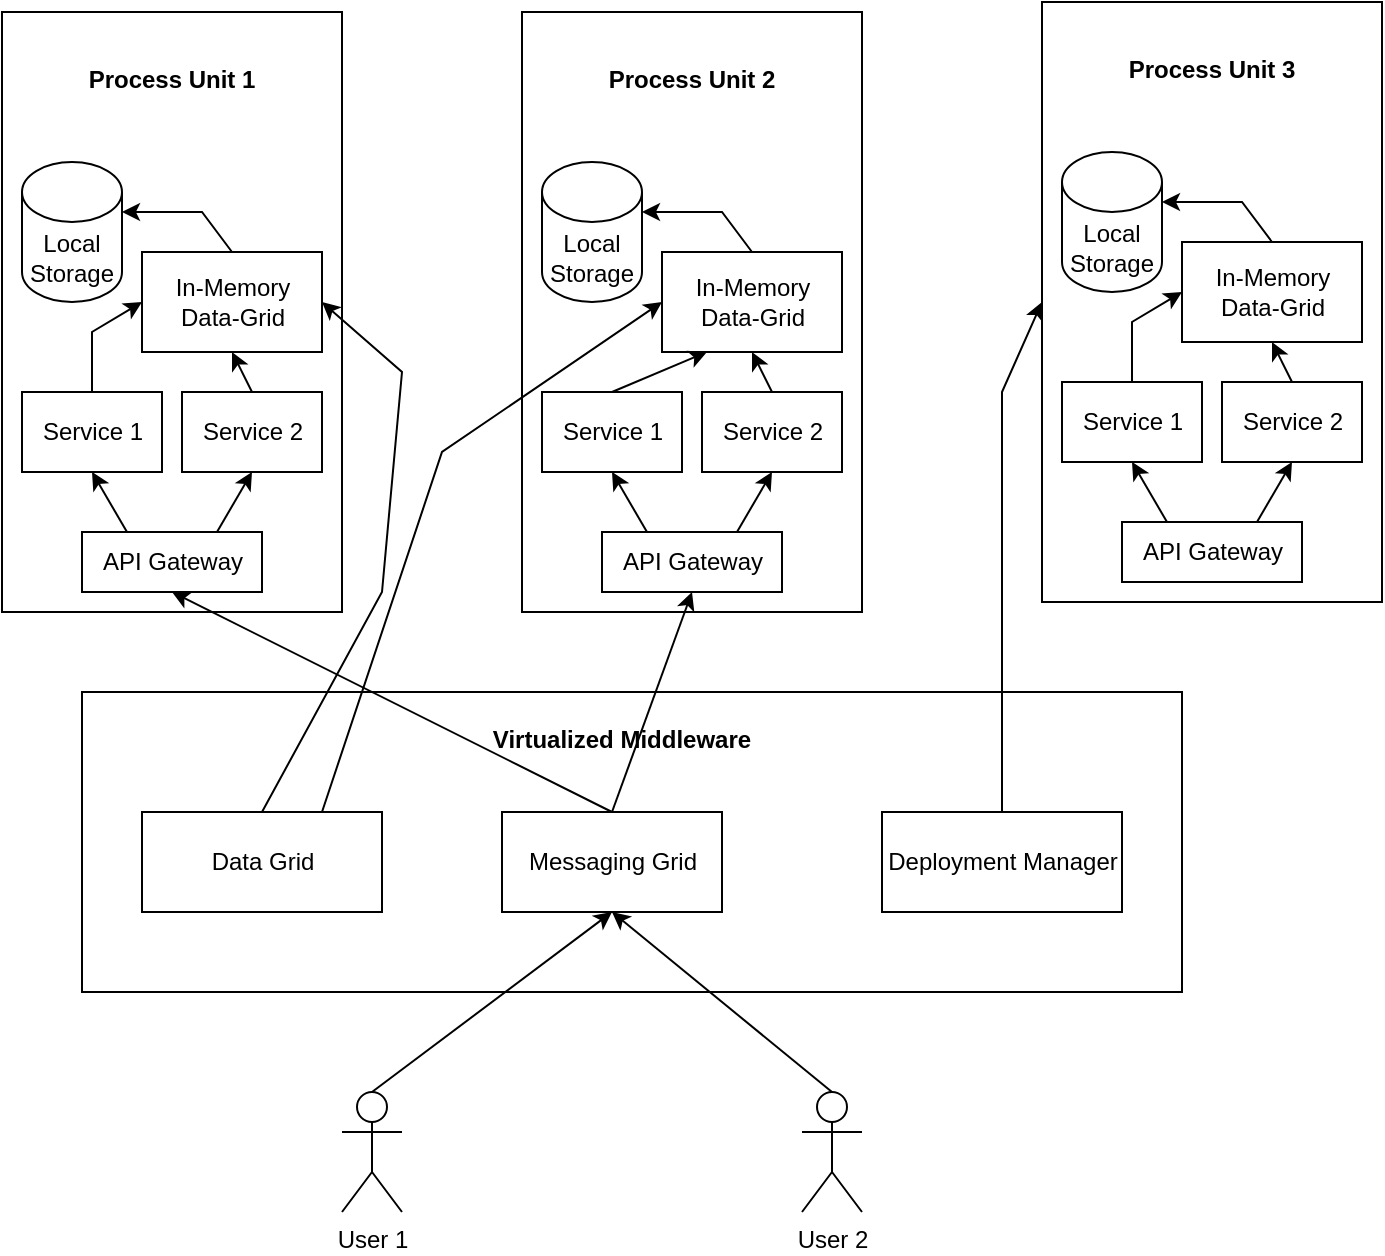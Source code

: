 <mxfile>
    <diagram id="rS5jierEilmL0hbu3_fT" name="Page-1">
        <mxGraphModel dx="901" dy="775" grid="1" gridSize="10" guides="1" tooltips="1" connect="1" arrows="1" fold="1" page="1" pageScale="1" pageWidth="500" pageHeight="700" math="0" shadow="0">
            <root>
                <mxCell id="0"/>
                <mxCell id="1" parent="0"/>
                <mxCell id="3" value="" style="html=1;" vertex="1" parent="1">
                    <mxGeometry x="40" y="45" width="170" height="300" as="geometry"/>
                </mxCell>
                <mxCell id="4" value="Service 1" style="html=1;" vertex="1" parent="1">
                    <mxGeometry x="50" y="235" width="70" height="40" as="geometry"/>
                </mxCell>
                <mxCell id="5" value="Service 2" style="html=1;" vertex="1" parent="1">
                    <mxGeometry x="130" y="235" width="70" height="40" as="geometry"/>
                </mxCell>
                <mxCell id="6" value="Local Storage" style="shape=cylinder3;whiteSpace=wrap;html=1;boundedLbl=1;backgroundOutline=1;size=15;" vertex="1" parent="1">
                    <mxGeometry x="50" y="120" width="50" height="70" as="geometry"/>
                </mxCell>
                <mxCell id="7" value="In-Memory&lt;br&gt;Data-Grid" style="html=1;" vertex="1" parent="1">
                    <mxGeometry x="110" y="165" width="90" height="50" as="geometry"/>
                </mxCell>
                <mxCell id="9" value="" style="endArrow=classic;html=1;exitX=0.5;exitY=0;exitDx=0;exitDy=0;entryX=0;entryY=0.5;entryDx=0;entryDy=0;rounded=0;" edge="1" parent="1" source="4" target="7">
                    <mxGeometry width="50" height="50" relative="1" as="geometry">
                        <mxPoint x="390" y="355" as="sourcePoint"/>
                        <mxPoint x="440" y="305" as="targetPoint"/>
                        <Array as="points">
                            <mxPoint x="85" y="205"/>
                        </Array>
                    </mxGeometry>
                </mxCell>
                <mxCell id="10" value="" style="endArrow=classic;html=1;rounded=0;entryX=0.5;entryY=1;entryDx=0;entryDy=0;exitX=0.5;exitY=0;exitDx=0;exitDy=0;" edge="1" parent="1" source="5" target="7">
                    <mxGeometry width="50" height="50" relative="1" as="geometry">
                        <mxPoint x="390" y="355" as="sourcePoint"/>
                        <mxPoint x="440" y="305" as="targetPoint"/>
                    </mxGeometry>
                </mxCell>
                <mxCell id="11" value="" style="endArrow=classic;html=1;rounded=0;entryX=1;entryY=0;entryDx=0;entryDy=25;entryPerimeter=0;exitX=0.5;exitY=0;exitDx=0;exitDy=0;" edge="1" parent="1" source="7" target="6">
                    <mxGeometry width="50" height="50" relative="1" as="geometry">
                        <mxPoint x="390" y="355" as="sourcePoint"/>
                        <mxPoint x="440" y="305" as="targetPoint"/>
                        <Array as="points">
                            <mxPoint x="140" y="145"/>
                        </Array>
                    </mxGeometry>
                </mxCell>
                <mxCell id="12" value="User 1" style="shape=umlActor;verticalLabelPosition=bottom;verticalAlign=top;html=1;outlineConnect=0;" vertex="1" parent="1">
                    <mxGeometry x="210" y="585" width="30" height="60" as="geometry"/>
                </mxCell>
                <mxCell id="13" value="&lt;span style=&quot;color: rgb(31, 35, 40); font-family: -apple-system, BlinkMacSystemFont, &amp;quot;Segoe UI&amp;quot;, &amp;quot;Noto Sans&amp;quot;, Helvetica, Arial, sans-serif, &amp;quot;Apple Color Emoji&amp;quot;, &amp;quot;Segoe UI Emoji&amp;quot;; font-size: 16px; text-align: start; background-color: rgb(255, 255, 255);&quot;&gt;&lt;br&gt;&lt;/span&gt;" style="html=1;" vertex="1" parent="1">
                    <mxGeometry x="80" y="385" width="550" height="150" as="geometry"/>
                </mxCell>
                <mxCell id="14" value="Messaging Grid" style="html=1;" vertex="1" parent="1">
                    <mxGeometry x="290" y="445" width="110" height="50" as="geometry"/>
                </mxCell>
                <mxCell id="15" value="Process Unit 1" style="text;align=center;fontStyle=1;verticalAlign=middle;spacingLeft=3;spacingRight=3;strokeColor=none;rotatable=0;points=[[0,0.5],[1,0.5]];portConstraint=eastwest;" vertex="1" parent="1">
                    <mxGeometry x="85" y="65" width="80" height="26" as="geometry"/>
                </mxCell>
                <mxCell id="16" value="Virtualized Middleware" style="text;align=center;fontStyle=1;verticalAlign=middle;spacingLeft=3;spacingRight=3;strokeColor=none;rotatable=0;points=[[0,0.5],[1,0.5]];portConstraint=eastwest;" vertex="1" parent="1">
                    <mxGeometry x="310" y="395" width="80" height="26" as="geometry"/>
                </mxCell>
                <mxCell id="17" value="API Gateway" style="html=1;" vertex="1" parent="1">
                    <mxGeometry x="80" y="305" width="90" height="30" as="geometry"/>
                </mxCell>
                <mxCell id="18" value="" style="endArrow=classic;html=1;rounded=0;entryX=0.5;entryY=1;entryDx=0;entryDy=0;exitX=0.25;exitY=0;exitDx=0;exitDy=0;" edge="1" parent="1" source="17" target="4">
                    <mxGeometry width="50" height="50" relative="1" as="geometry">
                        <mxPoint x="175" y="245" as="sourcePoint"/>
                        <mxPoint x="165" y="225" as="targetPoint"/>
                    </mxGeometry>
                </mxCell>
                <mxCell id="19" value="" style="endArrow=classic;html=1;rounded=0;entryX=0.5;entryY=1;entryDx=0;entryDy=0;exitX=0.75;exitY=0;exitDx=0;exitDy=0;" edge="1" parent="1" source="17" target="5">
                    <mxGeometry width="50" height="50" relative="1" as="geometry">
                        <mxPoint x="112.5" y="315" as="sourcePoint"/>
                        <mxPoint x="95" y="285" as="targetPoint"/>
                    </mxGeometry>
                </mxCell>
                <mxCell id="20" value="Data Grid" style="html=1;" vertex="1" parent="1">
                    <mxGeometry x="110" y="445" width="120" height="50" as="geometry"/>
                </mxCell>
                <mxCell id="23" value="User 2" style="shape=umlActor;verticalLabelPosition=bottom;verticalAlign=top;html=1;outlineConnect=0;" vertex="1" parent="1">
                    <mxGeometry x="440" y="585" width="30" height="60" as="geometry"/>
                </mxCell>
                <mxCell id="24" value="Deployment Manager" style="html=1;" vertex="1" parent="1">
                    <mxGeometry x="480" y="445" width="120" height="50" as="geometry"/>
                </mxCell>
                <mxCell id="25" value="" style="html=1;" vertex="1" parent="1">
                    <mxGeometry x="300" y="45" width="170" height="300" as="geometry"/>
                </mxCell>
                <mxCell id="26" value="Service 1" style="html=1;" vertex="1" parent="1">
                    <mxGeometry x="310" y="235" width="70" height="40" as="geometry"/>
                </mxCell>
                <mxCell id="27" value="Service 2" style="html=1;" vertex="1" parent="1">
                    <mxGeometry x="390" y="235" width="70" height="40" as="geometry"/>
                </mxCell>
                <mxCell id="28" value="Local Storage" style="shape=cylinder3;whiteSpace=wrap;html=1;boundedLbl=1;backgroundOutline=1;size=15;" vertex="1" parent="1">
                    <mxGeometry x="310" y="120" width="50" height="70" as="geometry"/>
                </mxCell>
                <mxCell id="29" value="In-Memory&lt;br&gt;Data-Grid" style="html=1;" vertex="1" parent="1">
                    <mxGeometry x="370" y="165" width="90" height="50" as="geometry"/>
                </mxCell>
                <mxCell id="30" value="" style="endArrow=classic;html=1;exitX=0.5;exitY=0;exitDx=0;exitDy=0;entryX=0.25;entryY=1;entryDx=0;entryDy=0;rounded=0;" edge="1" parent="1" source="26" target="29">
                    <mxGeometry width="50" height="50" relative="1" as="geometry">
                        <mxPoint x="650" y="355" as="sourcePoint"/>
                        <mxPoint x="700" y="305" as="targetPoint"/>
                        <Array as="points"/>
                    </mxGeometry>
                </mxCell>
                <mxCell id="31" value="" style="endArrow=classic;html=1;rounded=0;entryX=0.5;entryY=1;entryDx=0;entryDy=0;exitX=0.5;exitY=0;exitDx=0;exitDy=0;" edge="1" parent="1" source="27" target="29">
                    <mxGeometry width="50" height="50" relative="1" as="geometry">
                        <mxPoint x="650" y="355" as="sourcePoint"/>
                        <mxPoint x="700" y="305" as="targetPoint"/>
                    </mxGeometry>
                </mxCell>
                <mxCell id="32" value="" style="endArrow=classic;html=1;rounded=0;entryX=1;entryY=0;entryDx=0;entryDy=25;entryPerimeter=0;exitX=0.5;exitY=0;exitDx=0;exitDy=0;" edge="1" parent="1" source="29" target="28">
                    <mxGeometry width="50" height="50" relative="1" as="geometry">
                        <mxPoint x="650" y="355" as="sourcePoint"/>
                        <mxPoint x="700" y="305" as="targetPoint"/>
                        <Array as="points">
                            <mxPoint x="400" y="145"/>
                        </Array>
                    </mxGeometry>
                </mxCell>
                <mxCell id="33" value="Process Unit 2" style="text;align=center;fontStyle=1;verticalAlign=middle;spacingLeft=3;spacingRight=3;strokeColor=none;rotatable=0;points=[[0,0.5],[1,0.5]];portConstraint=eastwest;" vertex="1" parent="1">
                    <mxGeometry x="345" y="65" width="80" height="26" as="geometry"/>
                </mxCell>
                <mxCell id="34" value="API Gateway" style="html=1;" vertex="1" parent="1">
                    <mxGeometry x="340" y="305" width="90" height="30" as="geometry"/>
                </mxCell>
                <mxCell id="35" value="" style="endArrow=classic;html=1;rounded=0;entryX=0.5;entryY=1;entryDx=0;entryDy=0;exitX=0.25;exitY=0;exitDx=0;exitDy=0;" edge="1" parent="1" source="34" target="26">
                    <mxGeometry width="50" height="50" relative="1" as="geometry">
                        <mxPoint x="435" y="245" as="sourcePoint"/>
                        <mxPoint x="425" y="225" as="targetPoint"/>
                    </mxGeometry>
                </mxCell>
                <mxCell id="36" value="" style="endArrow=classic;html=1;rounded=0;entryX=0.5;entryY=1;entryDx=0;entryDy=0;exitX=0.75;exitY=0;exitDx=0;exitDy=0;" edge="1" parent="1" source="34" target="27">
                    <mxGeometry width="50" height="50" relative="1" as="geometry">
                        <mxPoint x="372.5" y="315" as="sourcePoint"/>
                        <mxPoint x="355" y="285" as="targetPoint"/>
                    </mxGeometry>
                </mxCell>
                <mxCell id="37" value="" style="html=1;" vertex="1" parent="1">
                    <mxGeometry x="560" y="40" width="170" height="300" as="geometry"/>
                </mxCell>
                <mxCell id="38" value="Service 1" style="html=1;" vertex="1" parent="1">
                    <mxGeometry x="570" y="230" width="70" height="40" as="geometry"/>
                </mxCell>
                <mxCell id="39" value="Service 2" style="html=1;" vertex="1" parent="1">
                    <mxGeometry x="650" y="230" width="70" height="40" as="geometry"/>
                </mxCell>
                <mxCell id="40" value="Local Storage" style="shape=cylinder3;whiteSpace=wrap;html=1;boundedLbl=1;backgroundOutline=1;size=15;" vertex="1" parent="1">
                    <mxGeometry x="570" y="115" width="50" height="70" as="geometry"/>
                </mxCell>
                <mxCell id="41" value="In-Memory&lt;br&gt;Data-Grid" style="html=1;" vertex="1" parent="1">
                    <mxGeometry x="630" y="160" width="90" height="50" as="geometry"/>
                </mxCell>
                <mxCell id="42" value="" style="endArrow=classic;html=1;exitX=0.5;exitY=0;exitDx=0;exitDy=0;entryX=0;entryY=0.5;entryDx=0;entryDy=0;rounded=0;" edge="1" parent="1" source="38" target="41">
                    <mxGeometry width="50" height="50" relative="1" as="geometry">
                        <mxPoint x="910" y="350" as="sourcePoint"/>
                        <mxPoint x="960" y="300" as="targetPoint"/>
                        <Array as="points">
                            <mxPoint x="605" y="200"/>
                        </Array>
                    </mxGeometry>
                </mxCell>
                <mxCell id="43" value="" style="endArrow=classic;html=1;rounded=0;entryX=0.5;entryY=1;entryDx=0;entryDy=0;exitX=0.5;exitY=0;exitDx=0;exitDy=0;" edge="1" parent="1" source="39" target="41">
                    <mxGeometry width="50" height="50" relative="1" as="geometry">
                        <mxPoint x="910" y="350" as="sourcePoint"/>
                        <mxPoint x="960" y="300" as="targetPoint"/>
                    </mxGeometry>
                </mxCell>
                <mxCell id="44" value="" style="endArrow=classic;html=1;rounded=0;entryX=1;entryY=0;entryDx=0;entryDy=25;entryPerimeter=0;exitX=0.5;exitY=0;exitDx=0;exitDy=0;" edge="1" parent="1" source="41" target="40">
                    <mxGeometry width="50" height="50" relative="1" as="geometry">
                        <mxPoint x="910" y="350" as="sourcePoint"/>
                        <mxPoint x="960" y="300" as="targetPoint"/>
                        <Array as="points">
                            <mxPoint x="660" y="140"/>
                        </Array>
                    </mxGeometry>
                </mxCell>
                <mxCell id="45" value="Process Unit 3" style="text;align=center;fontStyle=1;verticalAlign=middle;spacingLeft=3;spacingRight=3;strokeColor=none;rotatable=0;points=[[0,0.5],[1,0.5]];portConstraint=eastwest;" vertex="1" parent="1">
                    <mxGeometry x="605" y="60" width="80" height="26" as="geometry"/>
                </mxCell>
                <mxCell id="46" value="API Gateway" style="html=1;" vertex="1" parent="1">
                    <mxGeometry x="600" y="300" width="90" height="30" as="geometry"/>
                </mxCell>
                <mxCell id="47" value="" style="endArrow=classic;html=1;rounded=0;entryX=0.5;entryY=1;entryDx=0;entryDy=0;exitX=0.25;exitY=0;exitDx=0;exitDy=0;" edge="1" parent="1" source="46" target="38">
                    <mxGeometry width="50" height="50" relative="1" as="geometry">
                        <mxPoint x="695" y="240" as="sourcePoint"/>
                        <mxPoint x="685" y="220" as="targetPoint"/>
                    </mxGeometry>
                </mxCell>
                <mxCell id="48" value="" style="endArrow=classic;html=1;rounded=0;entryX=0.5;entryY=1;entryDx=0;entryDy=0;exitX=0.75;exitY=0;exitDx=0;exitDy=0;" edge="1" parent="1" source="46" target="39">
                    <mxGeometry width="50" height="50" relative="1" as="geometry">
                        <mxPoint x="632.5" y="310" as="sourcePoint"/>
                        <mxPoint x="615" y="280" as="targetPoint"/>
                    </mxGeometry>
                </mxCell>
                <mxCell id="49" value="" style="endArrow=classic;html=1;rounded=0;exitX=0.5;exitY=0;exitDx=0;exitDy=0;exitPerimeter=0;entryX=0.5;entryY=1;entryDx=0;entryDy=0;" edge="1" parent="1" source="12" target="14">
                    <mxGeometry width="50" height="50" relative="1" as="geometry">
                        <mxPoint x="390" y="405" as="sourcePoint"/>
                        <mxPoint x="440" y="355" as="targetPoint"/>
                    </mxGeometry>
                </mxCell>
                <mxCell id="50" value="" style="endArrow=classic;html=1;rounded=0;exitX=0.5;exitY=0;exitDx=0;exitDy=0;exitPerimeter=0;entryX=0.5;entryY=1;entryDx=0;entryDy=0;" edge="1" parent="1" source="23" target="14">
                    <mxGeometry width="50" height="50" relative="1" as="geometry">
                        <mxPoint x="235" y="595" as="sourcePoint"/>
                        <mxPoint x="355" y="505" as="targetPoint"/>
                    </mxGeometry>
                </mxCell>
                <mxCell id="51" value="" style="endArrow=classic;html=1;rounded=0;exitX=0.5;exitY=0;exitDx=0;exitDy=0;entryX=0.5;entryY=1;entryDx=0;entryDy=0;" edge="1" parent="1" source="14" target="17">
                    <mxGeometry width="50" height="50" relative="1" as="geometry">
                        <mxPoint x="235" y="595" as="sourcePoint"/>
                        <mxPoint x="355" y="505" as="targetPoint"/>
                    </mxGeometry>
                </mxCell>
                <mxCell id="52" value="" style="endArrow=classic;html=1;rounded=0;exitX=0.5;exitY=0;exitDx=0;exitDy=0;entryX=0.5;entryY=1;entryDx=0;entryDy=0;" edge="1" parent="1" source="14" target="34">
                    <mxGeometry width="50" height="50" relative="1" as="geometry">
                        <mxPoint x="355" y="455" as="sourcePoint"/>
                        <mxPoint x="135" y="345" as="targetPoint"/>
                    </mxGeometry>
                </mxCell>
                <mxCell id="55" value="" style="endArrow=classic;html=1;rounded=0;exitX=0.5;exitY=0;exitDx=0;exitDy=0;entryX=0;entryY=0.5;entryDx=0;entryDy=0;" edge="1" parent="1" source="24" target="37">
                    <mxGeometry width="50" height="50" relative="1" as="geometry">
                        <mxPoint x="390" y="285" as="sourcePoint"/>
                        <mxPoint x="440" y="235" as="targetPoint"/>
                        <Array as="points">
                            <mxPoint x="540" y="235"/>
                        </Array>
                    </mxGeometry>
                </mxCell>
                <mxCell id="56" value="" style="endArrow=classic;html=1;rounded=0;exitX=0.5;exitY=0;exitDx=0;exitDy=0;entryX=1;entryY=0.5;entryDx=0;entryDy=0;" edge="1" parent="1" source="20" target="7">
                    <mxGeometry width="50" height="50" relative="1" as="geometry">
                        <mxPoint x="390" y="405" as="sourcePoint"/>
                        <mxPoint x="440" y="355" as="targetPoint"/>
                        <Array as="points">
                            <mxPoint x="230" y="335"/>
                            <mxPoint x="240" y="225"/>
                        </Array>
                    </mxGeometry>
                </mxCell>
                <mxCell id="57" value="" style="endArrow=classic;html=1;rounded=0;exitX=0.75;exitY=0;exitDx=0;exitDy=0;entryX=0;entryY=0.5;entryDx=0;entryDy=0;" edge="1" parent="1" source="20" target="29">
                    <mxGeometry width="50" height="50" relative="1" as="geometry">
                        <mxPoint x="390" y="405" as="sourcePoint"/>
                        <mxPoint x="440" y="355" as="targetPoint"/>
                        <Array as="points">
                            <mxPoint x="260" y="265"/>
                        </Array>
                    </mxGeometry>
                </mxCell>
            </root>
        </mxGraphModel>
    </diagram>
</mxfile>